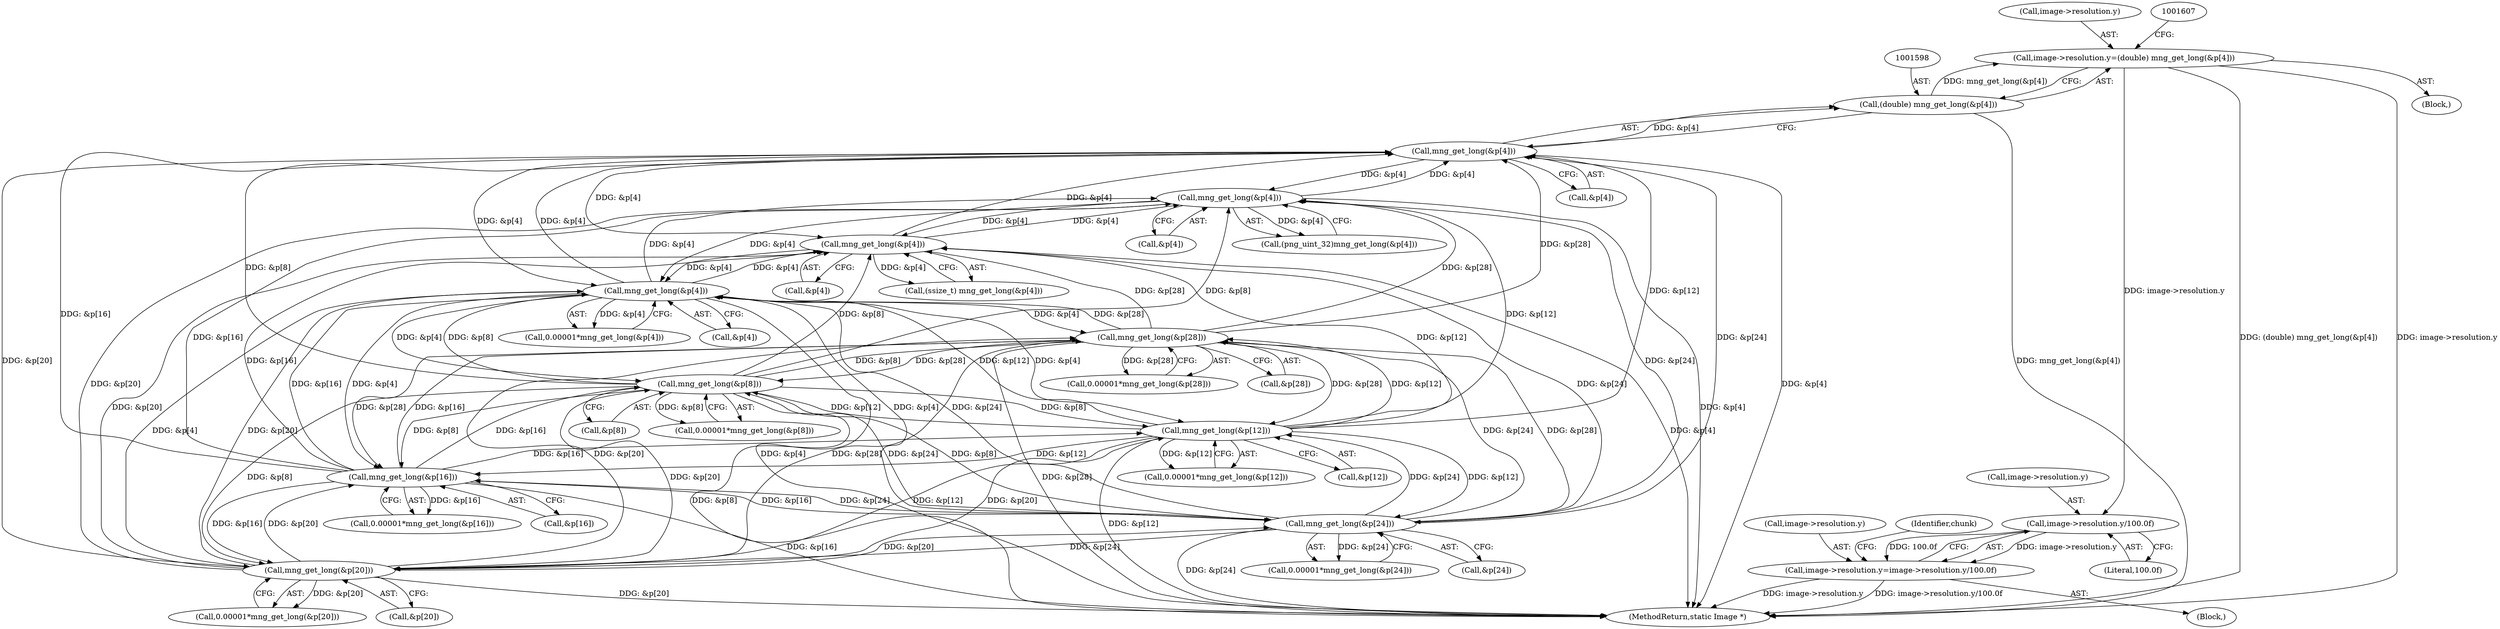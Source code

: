 digraph "0_ImageMagick_76efa969342568841ecf320b5a041685a6d24e0b@pointer" {
"1001591" [label="(Call,image->resolution.y=(double) mng_get_long(&p[4]))"];
"1001597" [label="(Call,(double) mng_get_long(&p[4]))"];
"1001599" [label="(Call,mng_get_long(&p[4]))"];
"1000459" [label="(Call,mng_get_long(&p[4]))"];
"1001533" [label="(Call,mng_get_long(&p[4]))"];
"1001383" [label="(Call,mng_get_long(&p[28]))"];
"1001308" [label="(Call,mng_get_long(&p[8]))"];
"1001353" [label="(Call,mng_get_long(&p[20]))"];
"1001368" [label="(Call,mng_get_long(&p[24]))"];
"1001338" [label="(Call,mng_get_long(&p[16]))"];
"1001293" [label="(Call,mng_get_long(&p[4]))"];
"1001323" [label="(Call,mng_get_long(&p[12]))"];
"1001637" [label="(Call,image->resolution.y/100.0f)"];
"1001631" [label="(Call,image->resolution.y=image->resolution.y/100.0f)"];
"1001533" [label="(Call,mng_get_long(&p[4]))"];
"1001383" [label="(Call,mng_get_long(&p[28]))"];
"1001643" [label="(Literal,100.0f)"];
"1001638" [label="(Call,image->resolution.y)"];
"1001580" [label="(Block,)"];
"1001637" [label="(Call,image->resolution.y/100.0f)"];
"1001291" [label="(Call,0.00001*mng_get_long(&p[4]))"];
"1001381" [label="(Call,0.00001*mng_get_long(&p[28]))"];
"1001354" [label="(Call,&p[20])"];
"1001294" [label="(Call,&p[4])"];
"1002364" [label="(MethodReturn,static Image *)"];
"1001531" [label="(Call,(ssize_t) mng_get_long(&p[4]))"];
"1001631" [label="(Call,image->resolution.y=image->resolution.y/100.0f)"];
"1001612" [label="(Block,)"];
"1001338" [label="(Call,mng_get_long(&p[16]))"];
"1001632" [label="(Call,image->resolution.y)"];
"1001597" [label="(Call,(double) mng_get_long(&p[4]))"];
"1000457" [label="(Call,(png_uint_32)mng_get_long(&p[4]))"];
"1001293" [label="(Call,mng_get_long(&p[4]))"];
"1001353" [label="(Call,mng_get_long(&p[20]))"];
"1001599" [label="(Call,mng_get_long(&p[4]))"];
"1001336" [label="(Call,0.00001*mng_get_long(&p[16]))"];
"1001369" [label="(Call,&p[24])"];
"1001324" [label="(Call,&p[12])"];
"1001591" [label="(Call,image->resolution.y=(double) mng_get_long(&p[4]))"];
"1001366" [label="(Call,0.00001*mng_get_long(&p[24]))"];
"1001600" [label="(Call,&p[4])"];
"1001321" [label="(Call,0.00001*mng_get_long(&p[12]))"];
"1001592" [label="(Call,image->resolution.y)"];
"1001351" [label="(Call,0.00001*mng_get_long(&p[20]))"];
"1001645" [label="(Identifier,chunk)"];
"1001308" [label="(Call,mng_get_long(&p[8]))"];
"1001534" [label="(Call,&p[4])"];
"1001306" [label="(Call,0.00001*mng_get_long(&p[8]))"];
"1001309" [label="(Call,&p[8])"];
"1001339" [label="(Call,&p[16])"];
"1001384" [label="(Call,&p[28])"];
"1001368" [label="(Call,mng_get_long(&p[24]))"];
"1000459" [label="(Call,mng_get_long(&p[4]))"];
"1001323" [label="(Call,mng_get_long(&p[12]))"];
"1000460" [label="(Call,&p[4])"];
"1001591" -> "1001580"  [label="AST: "];
"1001591" -> "1001597"  [label="CFG: "];
"1001592" -> "1001591"  [label="AST: "];
"1001597" -> "1001591"  [label="AST: "];
"1001607" -> "1001591"  [label="CFG: "];
"1001591" -> "1002364"  [label="DDG: (double) mng_get_long(&p[4])"];
"1001591" -> "1002364"  [label="DDG: image->resolution.y"];
"1001597" -> "1001591"  [label="DDG: mng_get_long(&p[4])"];
"1001591" -> "1001637"  [label="DDG: image->resolution.y"];
"1001597" -> "1001599"  [label="CFG: "];
"1001598" -> "1001597"  [label="AST: "];
"1001599" -> "1001597"  [label="AST: "];
"1001597" -> "1002364"  [label="DDG: mng_get_long(&p[4])"];
"1001599" -> "1001597"  [label="DDG: &p[4]"];
"1001599" -> "1001600"  [label="CFG: "];
"1001600" -> "1001599"  [label="AST: "];
"1001599" -> "1002364"  [label="DDG: &p[4]"];
"1001599" -> "1000459"  [label="DDG: &p[4]"];
"1001599" -> "1001293"  [label="DDG: &p[4]"];
"1001599" -> "1001533"  [label="DDG: &p[4]"];
"1000459" -> "1001599"  [label="DDG: &p[4]"];
"1001533" -> "1001599"  [label="DDG: &p[4]"];
"1001383" -> "1001599"  [label="DDG: &p[28]"];
"1001308" -> "1001599"  [label="DDG: &p[8]"];
"1001353" -> "1001599"  [label="DDG: &p[20]"];
"1001368" -> "1001599"  [label="DDG: &p[24]"];
"1001338" -> "1001599"  [label="DDG: &p[16]"];
"1001293" -> "1001599"  [label="DDG: &p[4]"];
"1001323" -> "1001599"  [label="DDG: &p[12]"];
"1000459" -> "1000457"  [label="AST: "];
"1000459" -> "1000460"  [label="CFG: "];
"1000460" -> "1000459"  [label="AST: "];
"1000457" -> "1000459"  [label="CFG: "];
"1000459" -> "1002364"  [label="DDG: &p[4]"];
"1000459" -> "1000457"  [label="DDG: &p[4]"];
"1001533" -> "1000459"  [label="DDG: &p[4]"];
"1001383" -> "1000459"  [label="DDG: &p[28]"];
"1001308" -> "1000459"  [label="DDG: &p[8]"];
"1001353" -> "1000459"  [label="DDG: &p[20]"];
"1001368" -> "1000459"  [label="DDG: &p[24]"];
"1001338" -> "1000459"  [label="DDG: &p[16]"];
"1001293" -> "1000459"  [label="DDG: &p[4]"];
"1001323" -> "1000459"  [label="DDG: &p[12]"];
"1000459" -> "1001293"  [label="DDG: &p[4]"];
"1000459" -> "1001533"  [label="DDG: &p[4]"];
"1001533" -> "1001531"  [label="AST: "];
"1001533" -> "1001534"  [label="CFG: "];
"1001534" -> "1001533"  [label="AST: "];
"1001531" -> "1001533"  [label="CFG: "];
"1001533" -> "1002364"  [label="DDG: &p[4]"];
"1001533" -> "1001293"  [label="DDG: &p[4]"];
"1001533" -> "1001531"  [label="DDG: &p[4]"];
"1001383" -> "1001533"  [label="DDG: &p[28]"];
"1001308" -> "1001533"  [label="DDG: &p[8]"];
"1001353" -> "1001533"  [label="DDG: &p[20]"];
"1001368" -> "1001533"  [label="DDG: &p[24]"];
"1001338" -> "1001533"  [label="DDG: &p[16]"];
"1001293" -> "1001533"  [label="DDG: &p[4]"];
"1001323" -> "1001533"  [label="DDG: &p[12]"];
"1001383" -> "1001381"  [label="AST: "];
"1001383" -> "1001384"  [label="CFG: "];
"1001384" -> "1001383"  [label="AST: "];
"1001381" -> "1001383"  [label="CFG: "];
"1001383" -> "1002364"  [label="DDG: &p[28]"];
"1001383" -> "1001293"  [label="DDG: &p[28]"];
"1001383" -> "1001308"  [label="DDG: &p[28]"];
"1001383" -> "1001323"  [label="DDG: &p[28]"];
"1001383" -> "1001338"  [label="DDG: &p[28]"];
"1001383" -> "1001353"  [label="DDG: &p[28]"];
"1001383" -> "1001368"  [label="DDG: &p[28]"];
"1001383" -> "1001381"  [label="DDG: &p[28]"];
"1001308" -> "1001383"  [label="DDG: &p[8]"];
"1001353" -> "1001383"  [label="DDG: &p[20]"];
"1001368" -> "1001383"  [label="DDG: &p[24]"];
"1001338" -> "1001383"  [label="DDG: &p[16]"];
"1001293" -> "1001383"  [label="DDG: &p[4]"];
"1001323" -> "1001383"  [label="DDG: &p[12]"];
"1001308" -> "1001306"  [label="AST: "];
"1001308" -> "1001309"  [label="CFG: "];
"1001309" -> "1001308"  [label="AST: "];
"1001306" -> "1001308"  [label="CFG: "];
"1001308" -> "1002364"  [label="DDG: &p[8]"];
"1001308" -> "1001293"  [label="DDG: &p[8]"];
"1001308" -> "1001306"  [label="DDG: &p[8]"];
"1001353" -> "1001308"  [label="DDG: &p[20]"];
"1001368" -> "1001308"  [label="DDG: &p[24]"];
"1001338" -> "1001308"  [label="DDG: &p[16]"];
"1001293" -> "1001308"  [label="DDG: &p[4]"];
"1001323" -> "1001308"  [label="DDG: &p[12]"];
"1001308" -> "1001323"  [label="DDG: &p[8]"];
"1001308" -> "1001338"  [label="DDG: &p[8]"];
"1001308" -> "1001353"  [label="DDG: &p[8]"];
"1001308" -> "1001368"  [label="DDG: &p[8]"];
"1001353" -> "1001351"  [label="AST: "];
"1001353" -> "1001354"  [label="CFG: "];
"1001354" -> "1001353"  [label="AST: "];
"1001351" -> "1001353"  [label="CFG: "];
"1001353" -> "1002364"  [label="DDG: &p[20]"];
"1001353" -> "1001293"  [label="DDG: &p[20]"];
"1001353" -> "1001323"  [label="DDG: &p[20]"];
"1001353" -> "1001338"  [label="DDG: &p[20]"];
"1001353" -> "1001351"  [label="DDG: &p[20]"];
"1001368" -> "1001353"  [label="DDG: &p[24]"];
"1001338" -> "1001353"  [label="DDG: &p[16]"];
"1001293" -> "1001353"  [label="DDG: &p[4]"];
"1001323" -> "1001353"  [label="DDG: &p[12]"];
"1001353" -> "1001368"  [label="DDG: &p[20]"];
"1001368" -> "1001366"  [label="AST: "];
"1001368" -> "1001369"  [label="CFG: "];
"1001369" -> "1001368"  [label="AST: "];
"1001366" -> "1001368"  [label="CFG: "];
"1001368" -> "1002364"  [label="DDG: &p[24]"];
"1001368" -> "1001293"  [label="DDG: &p[24]"];
"1001368" -> "1001323"  [label="DDG: &p[24]"];
"1001368" -> "1001338"  [label="DDG: &p[24]"];
"1001368" -> "1001366"  [label="DDG: &p[24]"];
"1001338" -> "1001368"  [label="DDG: &p[16]"];
"1001293" -> "1001368"  [label="DDG: &p[4]"];
"1001323" -> "1001368"  [label="DDG: &p[12]"];
"1001338" -> "1001336"  [label="AST: "];
"1001338" -> "1001339"  [label="CFG: "];
"1001339" -> "1001338"  [label="AST: "];
"1001336" -> "1001338"  [label="CFG: "];
"1001338" -> "1002364"  [label="DDG: &p[16]"];
"1001338" -> "1001293"  [label="DDG: &p[16]"];
"1001338" -> "1001323"  [label="DDG: &p[16]"];
"1001338" -> "1001336"  [label="DDG: &p[16]"];
"1001293" -> "1001338"  [label="DDG: &p[4]"];
"1001323" -> "1001338"  [label="DDG: &p[12]"];
"1001293" -> "1001291"  [label="AST: "];
"1001293" -> "1001294"  [label="CFG: "];
"1001294" -> "1001293"  [label="AST: "];
"1001291" -> "1001293"  [label="CFG: "];
"1001293" -> "1002364"  [label="DDG: &p[4]"];
"1001293" -> "1001291"  [label="DDG: &p[4]"];
"1001323" -> "1001293"  [label="DDG: &p[12]"];
"1001293" -> "1001323"  [label="DDG: &p[4]"];
"1001323" -> "1001321"  [label="AST: "];
"1001323" -> "1001324"  [label="CFG: "];
"1001324" -> "1001323"  [label="AST: "];
"1001321" -> "1001323"  [label="CFG: "];
"1001323" -> "1002364"  [label="DDG: &p[12]"];
"1001323" -> "1001321"  [label="DDG: &p[12]"];
"1001637" -> "1001631"  [label="AST: "];
"1001637" -> "1001643"  [label="CFG: "];
"1001638" -> "1001637"  [label="AST: "];
"1001643" -> "1001637"  [label="AST: "];
"1001631" -> "1001637"  [label="CFG: "];
"1001637" -> "1001631"  [label="DDG: image->resolution.y"];
"1001637" -> "1001631"  [label="DDG: 100.0f"];
"1001631" -> "1001612"  [label="AST: "];
"1001632" -> "1001631"  [label="AST: "];
"1001645" -> "1001631"  [label="CFG: "];
"1001631" -> "1002364"  [label="DDG: image->resolution.y"];
"1001631" -> "1002364"  [label="DDG: image->resolution.y/100.0f"];
}
